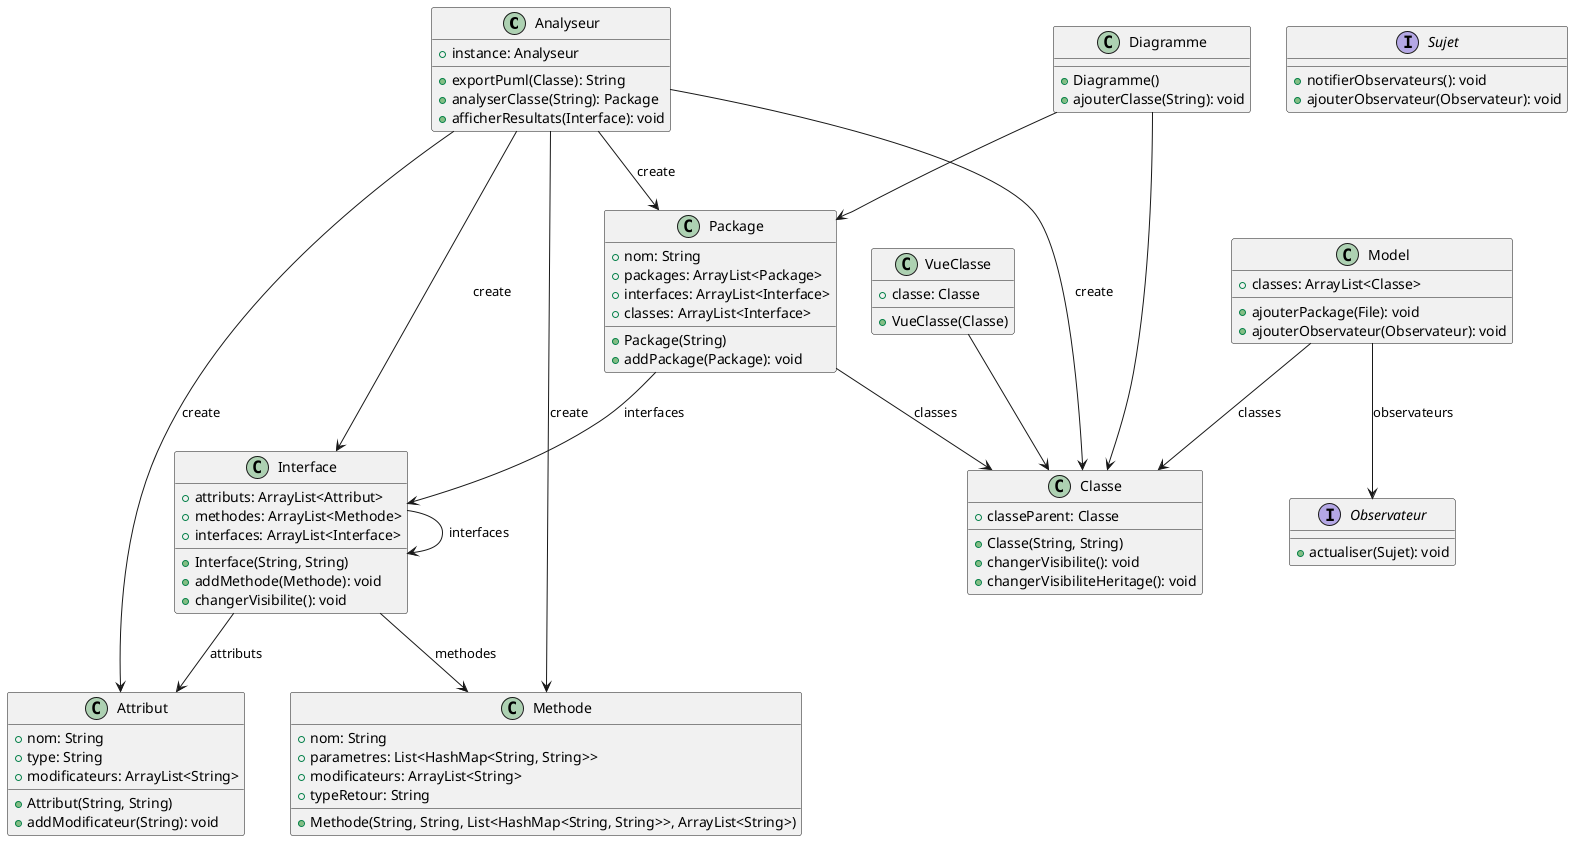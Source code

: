 @startuml
class Analyseur {
  + instance: Analyseur
  + exportPuml(Classe): String
  + analyserClasse(String): Package
  + afficherResultats(Interface): void
}

class Attribut {
  + nom: String
  + type: String
  + modificateurs: ArrayList<String>
  + Attribut(String, String)
  + addModificateur(String): void
}

class Classe {
  + classeParent: Classe
  + Classe(String, String)
  + changerVisibilite(): void
  + changerVisibiliteHeritage(): void
}

class Diagramme {
  + Diagramme()
  + ajouterClasse(String): void
}

class Interface {
  + attributs: ArrayList<Attribut>
  + methodes: ArrayList<Methode>
  + interfaces: ArrayList<Interface>
  + Interface(String, String)
  + addMethode(Methode): void
  + changerVisibilite(): void
}

class Methode {
  + nom: String
  + parametres: List<HashMap<String, String>>
  + modificateurs: ArrayList<String>
  + typeRetour: String
  + Methode(String, String, List<HashMap<String, String>>, ArrayList<String>)
}

class Model {
  + classes: ArrayList<Classe>
  + ajouterPackage(File): void
  + ajouterObservateur(Observateur): void
}

class Package {
  + nom: String
  + packages: ArrayList<Package>
  + interfaces: ArrayList<Interface>
  + classes: ArrayList<Interface>
  + Package(String)
  + addPackage(Package): void
}

class VueClasse {
  + classe: Classe
  + VueClasse(Classe)
}

interface Observateur {
  + actualiser(Sujet): void
}

interface Sujet {
  + notifierObservateurs(): void
  + ajouterObservateur(Observateur): void
}

Analyseur --> Attribut : "«create»"
Analyseur --> Classe : "«create»"
Analyseur --> Interface : "«create»"
Analyseur --> Methode : "«create»"
Analyseur --> Package : "«create»"
Diagramme --> Classe
Diagramme --> Package
Interface --> Attribut : "attributs"
Interface --> Methode : "methodes"
Interface --> Interface : "interfaces"
Model --> Classe : "classes"
Model --> Observateur : "observateurs"
Package --> Interface : "interfaces"
Package --> Classe : "classes"
VueClasse --> Classe

@enduml


